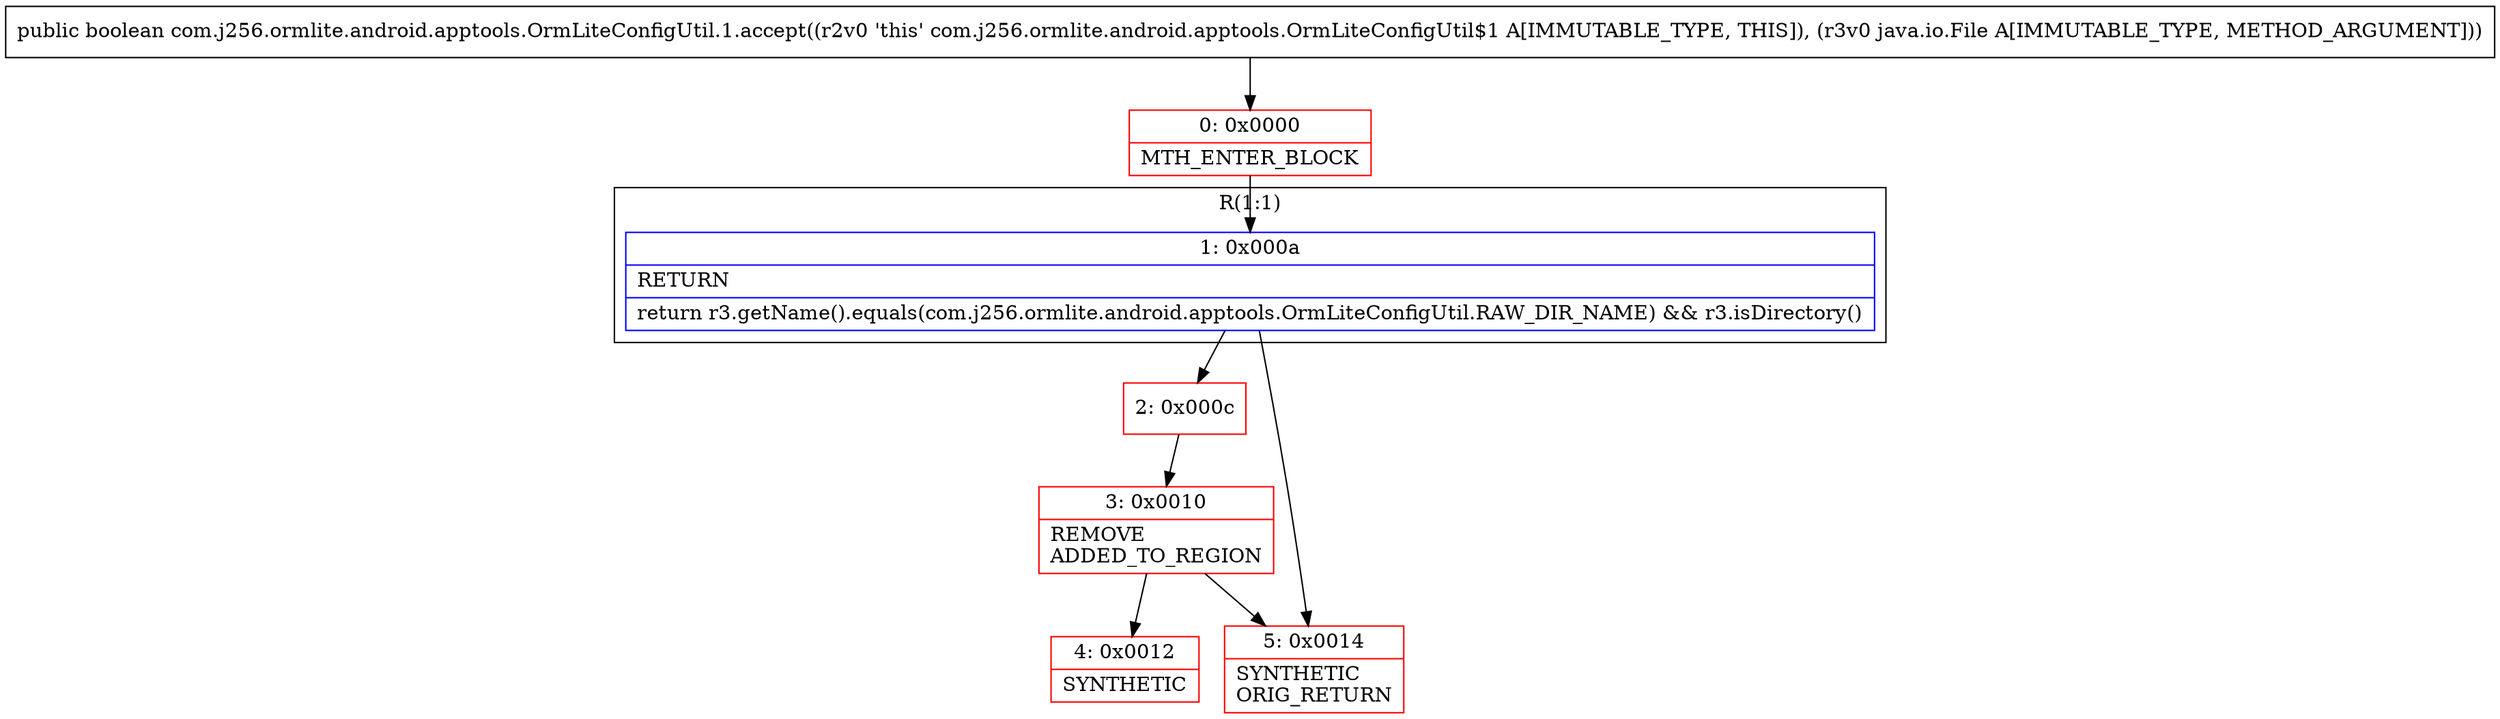 digraph "CFG forcom.j256.ormlite.android.apptools.OrmLiteConfigUtil.1.accept(Ljava\/io\/File;)Z" {
subgraph cluster_Region_48359713 {
label = "R(1:1)";
node [shape=record,color=blue];
Node_1 [shape=record,label="{1\:\ 0x000a|RETURN\l|return r3.getName().equals(com.j256.ormlite.android.apptools.OrmLiteConfigUtil.RAW_DIR_NAME) && r3.isDirectory()\l}"];
}
Node_0 [shape=record,color=red,label="{0\:\ 0x0000|MTH_ENTER_BLOCK\l}"];
Node_2 [shape=record,color=red,label="{2\:\ 0x000c}"];
Node_3 [shape=record,color=red,label="{3\:\ 0x0010|REMOVE\lADDED_TO_REGION\l}"];
Node_4 [shape=record,color=red,label="{4\:\ 0x0012|SYNTHETIC\l}"];
Node_5 [shape=record,color=red,label="{5\:\ 0x0014|SYNTHETIC\lORIG_RETURN\l}"];
MethodNode[shape=record,label="{public boolean com.j256.ormlite.android.apptools.OrmLiteConfigUtil.1.accept((r2v0 'this' com.j256.ormlite.android.apptools.OrmLiteConfigUtil$1 A[IMMUTABLE_TYPE, THIS]), (r3v0 java.io.File A[IMMUTABLE_TYPE, METHOD_ARGUMENT])) }"];
MethodNode -> Node_0;
Node_1 -> Node_2;
Node_1 -> Node_5;
Node_0 -> Node_1;
Node_2 -> Node_3;
Node_3 -> Node_4;
Node_3 -> Node_5;
}


